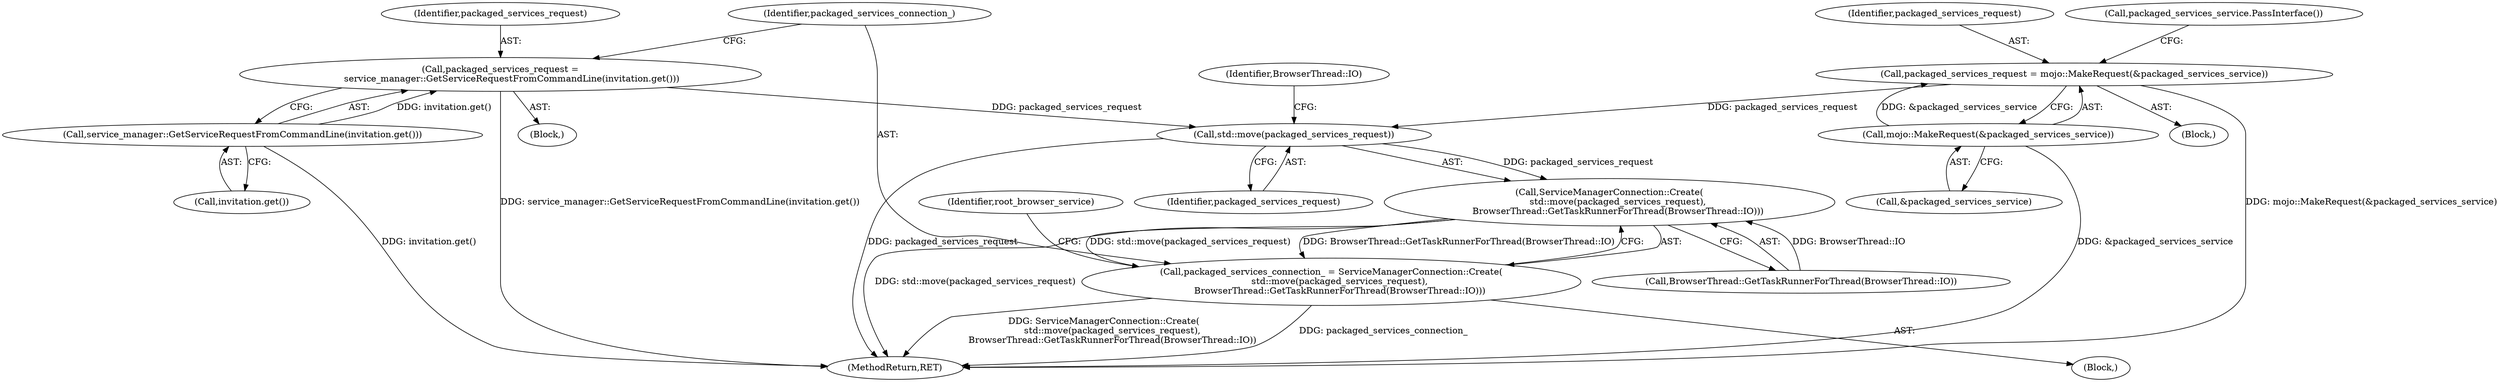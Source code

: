 digraph "0_Chrome_bc1f34b9be509f1404f0bb1ba1947614d5f0bcd1_3@API" {
"1000172" [label="(Call,std::move(packaged_services_request))"];
"1000111" [label="(Call,packaged_services_request =\n        service_manager::GetServiceRequestFromCommandLine(invitation.get()))"];
"1000113" [label="(Call,service_manager::GetServiceRequestFromCommandLine(invitation.get()))"];
"1000160" [label="(Call,packaged_services_request = mojo::MakeRequest(&packaged_services_service))"];
"1000162" [label="(Call,mojo::MakeRequest(&packaged_services_service))"];
"1000171" [label="(Call,ServiceManagerConnection::Create(\n      std::move(packaged_services_request),\n      BrowserThread::GetTaskRunnerForThread(BrowserThread::IO)))"];
"1000169" [label="(Call,packaged_services_connection_ = ServiceManagerConnection::Create(\n      std::move(packaged_services_request),\n      BrowserThread::GetTaskRunnerForThread(BrowserThread::IO)))"];
"1000116" [label="(Block,)"];
"1000331" [label="(MethodReturn,RET)"];
"1000105" [label="(Block,)"];
"1000112" [label="(Identifier,packaged_services_request)"];
"1000114" [label="(Call,invitation.get())"];
"1000181" [label="(Identifier,root_browser_service)"];
"1000163" [label="(Call,&packaged_services_service)"];
"1000171" [label="(Call,ServiceManagerConnection::Create(\n      std::move(packaged_services_request),\n      BrowserThread::GetTaskRunnerForThread(BrowserThread::IO)))"];
"1000160" [label="(Call,packaged_services_request = mojo::MakeRequest(&packaged_services_service))"];
"1000169" [label="(Call,packaged_services_connection_ = ServiceManagerConnection::Create(\n      std::move(packaged_services_request),\n      BrowserThread::GetTaskRunnerForThread(BrowserThread::IO)))"];
"1000172" [label="(Call,std::move(packaged_services_request))"];
"1000162" [label="(Call,mojo::MakeRequest(&packaged_services_service))"];
"1000166" [label="(Call,packaged_services_service.PassInterface())"];
"1000101" [label="(Block,)"];
"1000170" [label="(Identifier,packaged_services_connection_)"];
"1000174" [label="(Call,BrowserThread::GetTaskRunnerForThread(BrowserThread::IO))"];
"1000173" [label="(Identifier,packaged_services_request)"];
"1000111" [label="(Call,packaged_services_request =\n        service_manager::GetServiceRequestFromCommandLine(invitation.get()))"];
"1000175" [label="(Identifier,BrowserThread::IO)"];
"1000113" [label="(Call,service_manager::GetServiceRequestFromCommandLine(invitation.get()))"];
"1000161" [label="(Identifier,packaged_services_request)"];
"1000172" -> "1000171"  [label="AST: "];
"1000172" -> "1000173"  [label="CFG: "];
"1000173" -> "1000172"  [label="AST: "];
"1000175" -> "1000172"  [label="CFG: "];
"1000172" -> "1000331"  [label="DDG: packaged_services_request"];
"1000172" -> "1000171"  [label="DDG: packaged_services_request"];
"1000111" -> "1000172"  [label="DDG: packaged_services_request"];
"1000160" -> "1000172"  [label="DDG: packaged_services_request"];
"1000111" -> "1000105"  [label="AST: "];
"1000111" -> "1000113"  [label="CFG: "];
"1000112" -> "1000111"  [label="AST: "];
"1000113" -> "1000111"  [label="AST: "];
"1000170" -> "1000111"  [label="CFG: "];
"1000111" -> "1000331"  [label="DDG: service_manager::GetServiceRequestFromCommandLine(invitation.get())"];
"1000113" -> "1000111"  [label="DDG: invitation.get()"];
"1000113" -> "1000114"  [label="CFG: "];
"1000114" -> "1000113"  [label="AST: "];
"1000113" -> "1000331"  [label="DDG: invitation.get()"];
"1000160" -> "1000116"  [label="AST: "];
"1000160" -> "1000162"  [label="CFG: "];
"1000161" -> "1000160"  [label="AST: "];
"1000162" -> "1000160"  [label="AST: "];
"1000166" -> "1000160"  [label="CFG: "];
"1000160" -> "1000331"  [label="DDG: mojo::MakeRequest(&packaged_services_service)"];
"1000162" -> "1000160"  [label="DDG: &packaged_services_service"];
"1000162" -> "1000163"  [label="CFG: "];
"1000163" -> "1000162"  [label="AST: "];
"1000162" -> "1000331"  [label="DDG: &packaged_services_service"];
"1000171" -> "1000169"  [label="AST: "];
"1000171" -> "1000174"  [label="CFG: "];
"1000174" -> "1000171"  [label="AST: "];
"1000169" -> "1000171"  [label="CFG: "];
"1000171" -> "1000331"  [label="DDG: std::move(packaged_services_request)"];
"1000171" -> "1000169"  [label="DDG: std::move(packaged_services_request)"];
"1000171" -> "1000169"  [label="DDG: BrowserThread::GetTaskRunnerForThread(BrowserThread::IO)"];
"1000174" -> "1000171"  [label="DDG: BrowserThread::IO"];
"1000169" -> "1000101"  [label="AST: "];
"1000170" -> "1000169"  [label="AST: "];
"1000181" -> "1000169"  [label="CFG: "];
"1000169" -> "1000331"  [label="DDG: ServiceManagerConnection::Create(\n      std::move(packaged_services_request),\n      BrowserThread::GetTaskRunnerForThread(BrowserThread::IO))"];
"1000169" -> "1000331"  [label="DDG: packaged_services_connection_"];
}
